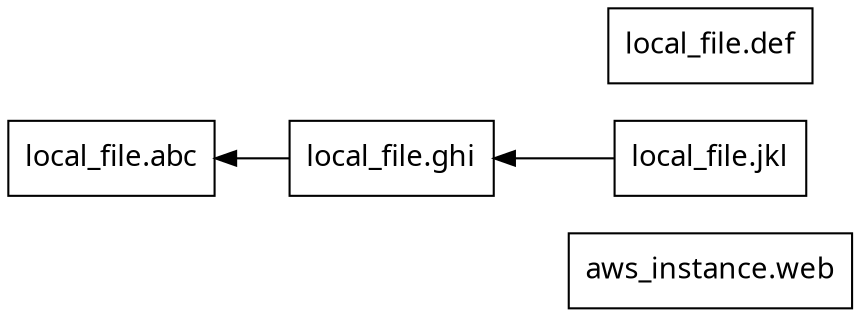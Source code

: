 digraph G {
    rankdir = "RL";
    node [shape = rect; fontname = "sans-serif";];
    "aws_instance.web" [label = "aws_instance.web";];
    "local_file.abc" [label = "local_file.abc";];
    "local_file.def" [label = "local_file.def";];
    "local_file.ghi" [label = "local_file.ghi";];
    "local_file.jkl" [label = "local_file.jkl";];
    "local_file.ghi" -> "local_file.abc";
    "local_file.jkl" -> "local_file.ghi";
}